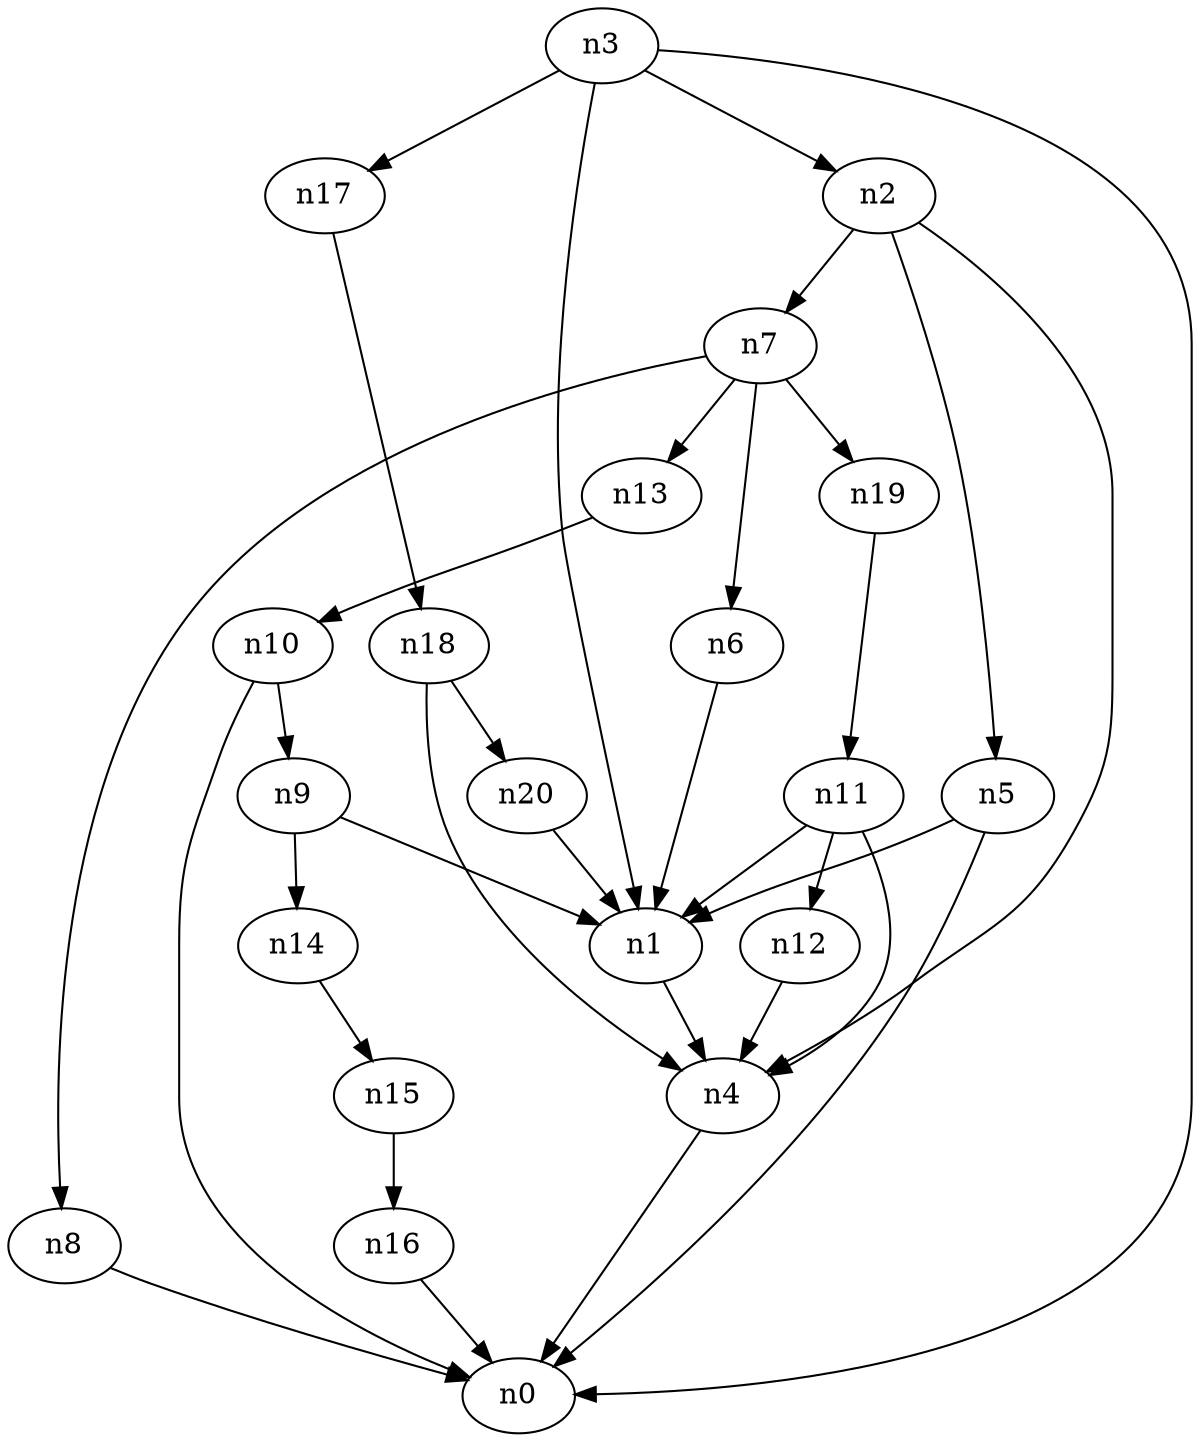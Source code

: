 digraph G {
	n1 -> n4	 [_graphml_id=e4];
	n2 -> n4	 [_graphml_id=e7];
	n2 -> n5	 [_graphml_id=e8];
	n2 -> n7	 [_graphml_id=e31];
	n3 -> n0	 [_graphml_id=e0];
	n3 -> n1	 [_graphml_id=e3];
	n3 -> n2	 [_graphml_id=e6];
	n3 -> n17	 [_graphml_id=e26];
	n4 -> n0	 [_graphml_id=e1];
	n5 -> n0	 [_graphml_id=e2];
	n5 -> n1	 [_graphml_id=e5];
	n6 -> n1	 [_graphml_id=e9];
	n7 -> n6	 [_graphml_id=e10];
	n7 -> n8	 [_graphml_id=e11];
	n7 -> n13	 [_graphml_id=e19];
	n7 -> n19	 [_graphml_id=e29];
	n8 -> n0	 [_graphml_id=e12];
	n9 -> n1	 [_graphml_id=e13];
	n9 -> n14	 [_graphml_id=e22];
	n10 -> n0	 [_graphml_id=e15];
	n10 -> n9	 [_graphml_id=e14];
	n11 -> n1	 [_graphml_id=e16];
	n11 -> n4	 [_graphml_id=e21];
	n11 -> n12	 [_graphml_id=e17];
	n12 -> n4	 [_graphml_id=e18];
	n13 -> n10	 [_graphml_id=e20];
	n14 -> n15	 [_graphml_id=e23];
	n15 -> n16	 [_graphml_id=e24];
	n16 -> n0	 [_graphml_id=e25];
	n17 -> n18	 [_graphml_id=e27];
	n18 -> n4	 [_graphml_id=e28];
	n18 -> n20	 [_graphml_id=e33];
	n19 -> n11	 [_graphml_id=e30];
	n20 -> n1	 [_graphml_id=e32];
}
